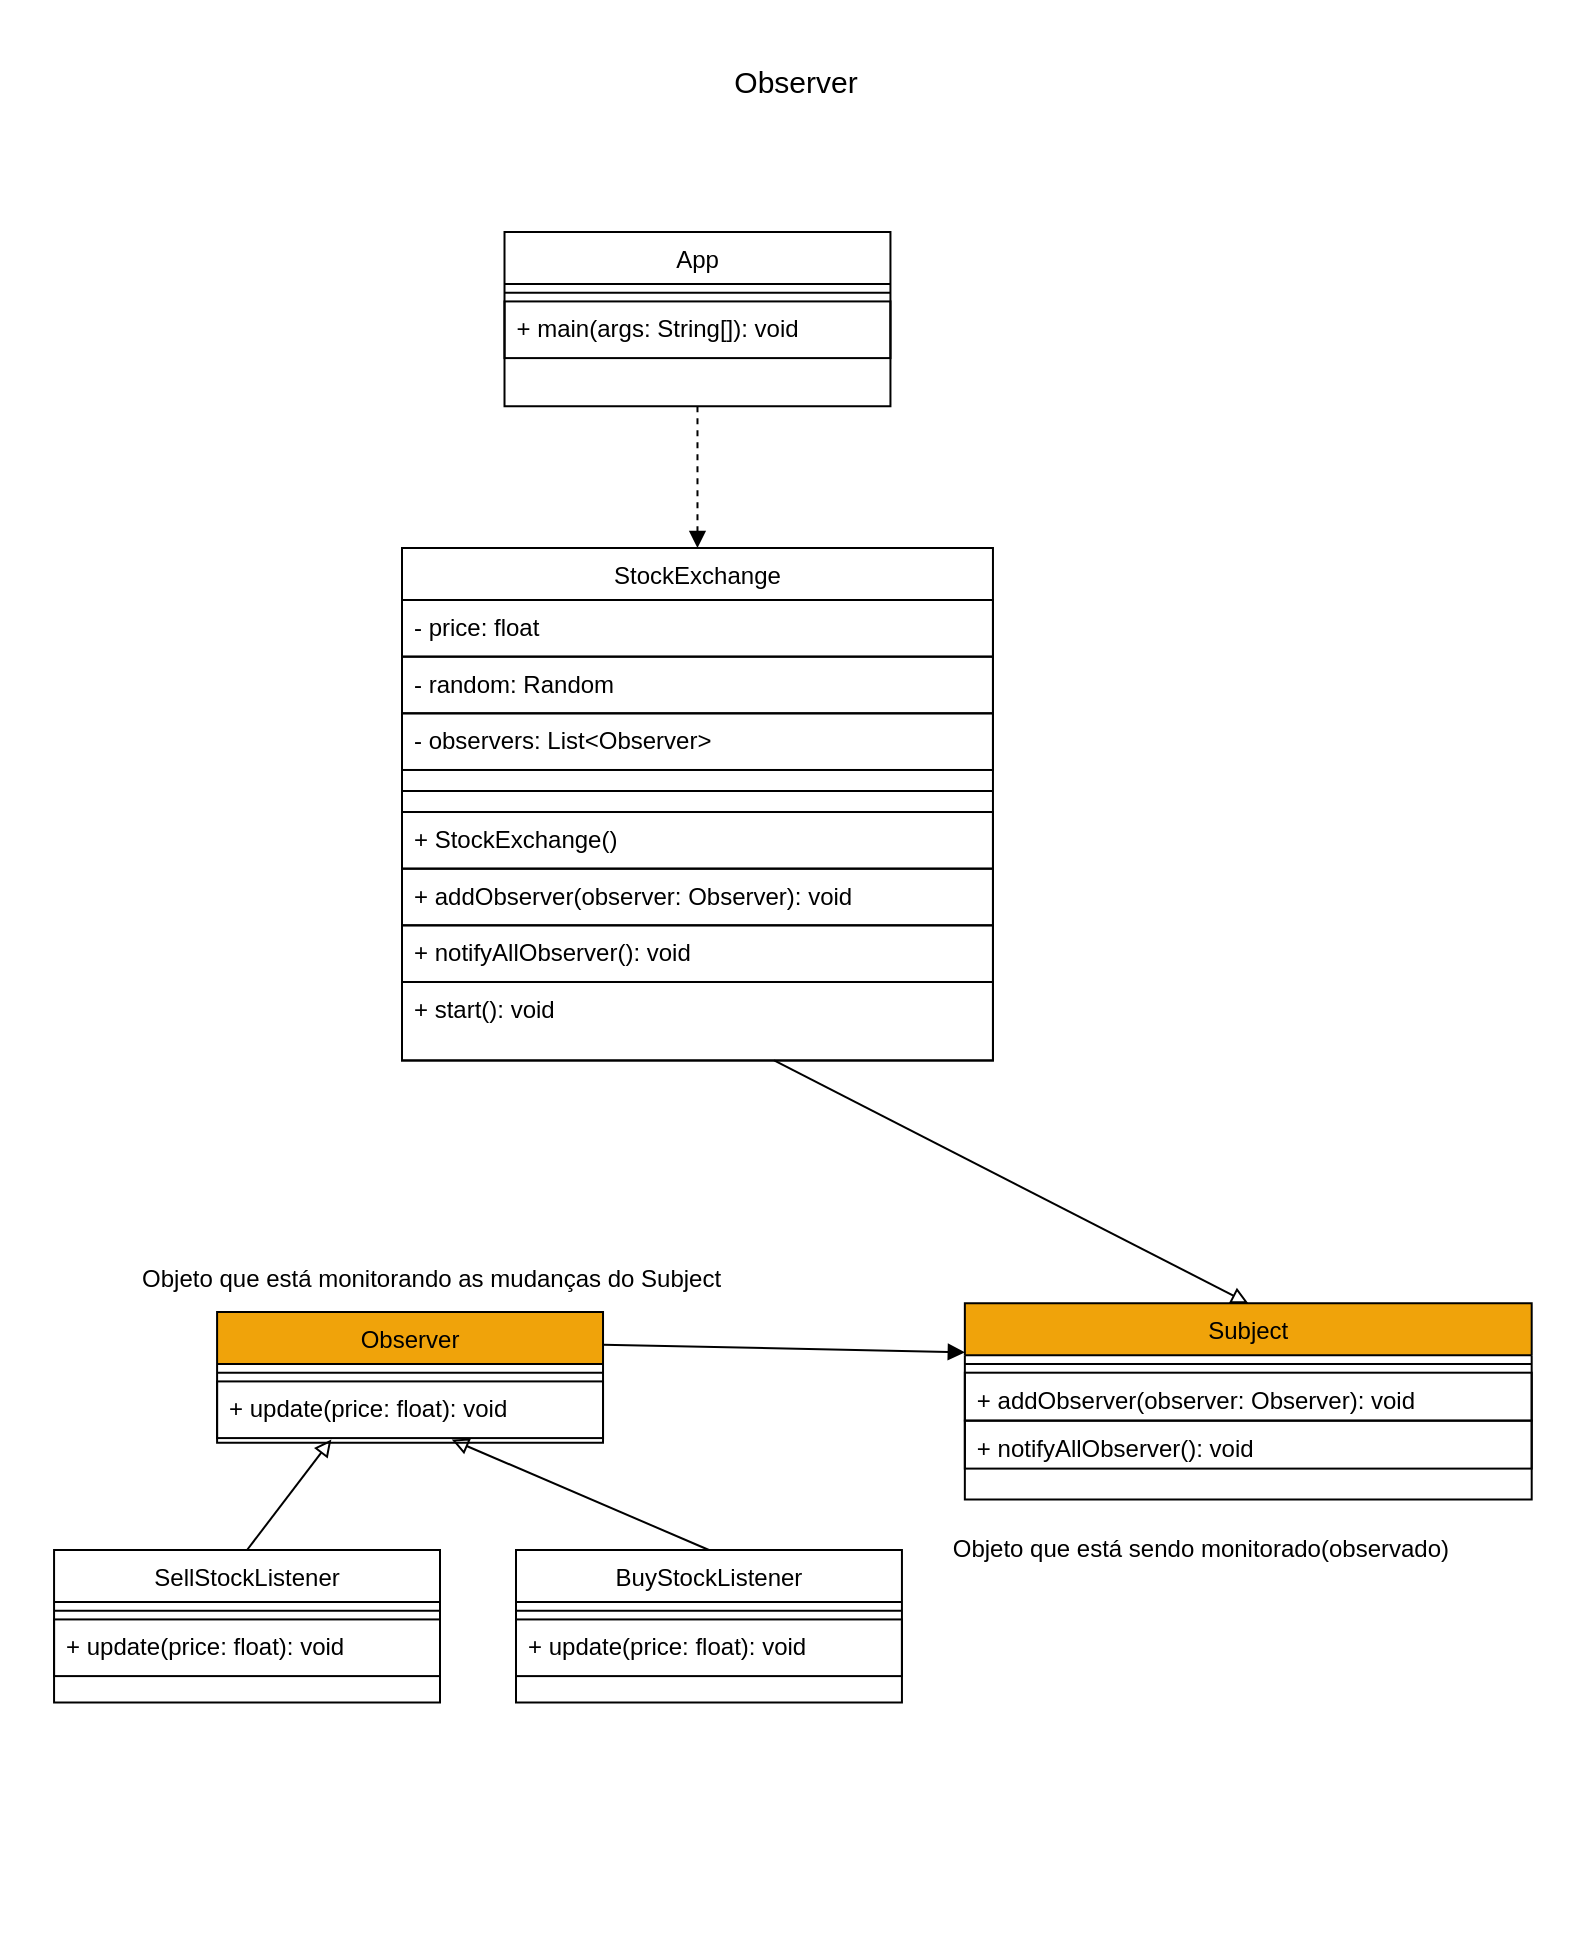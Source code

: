 <mxfile>
    <diagram id="mJXNyY7nIPmPbSS4mhjI" name="Page-1">
        <mxGraphModel dx="1373" dy="1078" grid="0" gridSize="10" guides="1" tooltips="1" connect="1" arrows="1" fold="1" page="1" pageScale="1" pageWidth="850" pageHeight="1100" background="#FFFFFF" math="0" shadow="0">
            <root>
                <mxCell id="0"/>
                <mxCell id="1" parent="0"/>
                <mxCell id="66" value="" style="group" vertex="1" connectable="0" parent="1">
                    <mxGeometry x="20" y="99" width="796" height="972" as="geometry"/>
                </mxCell>
                <mxCell id="2" value="App" style="swimlane;fontStyle=0;align=center;verticalAlign=top;childLayout=stackLayout;horizontal=1;startSize=26;horizontalStack=0;resizeParent=1;resizeLast=0;collapsible=1;marginBottom=0;rounded=0;shadow=0;strokeWidth=1;fontColor=#000000;strokeColor=#000000;" parent="66" vertex="1">
                    <mxGeometry x="252.257" y="116" width="192.97" height="87.175" as="geometry">
                        <mxRectangle x="230" y="140" width="160" height="26" as="alternateBounds"/>
                    </mxGeometry>
                </mxCell>
                <mxCell id="6" value="" style="line;html=1;strokeWidth=1;align=left;verticalAlign=middle;spacingTop=-1;spacingLeft=3;spacingRight=3;rotatable=0;labelPosition=right;points=[];portConstraint=eastwest;fontColor=#000000;strokeColor=#000000;" parent="2" vertex="1">
                    <mxGeometry y="26" width="192.97" height="8.717" as="geometry"/>
                </mxCell>
                <mxCell id="54" value="+ main(args: String[]): void" style="text;align=left;verticalAlign=top;spacingLeft=4;spacingRight=4;overflow=hidden;rotatable=0;points=[[0,0.5],[1,0.5]];portConstraint=eastwest;fontColor=#000000;strokeColor=#000000;" vertex="1" parent="2">
                    <mxGeometry y="34.717" width="192.97" height="28.332" as="geometry"/>
                </mxCell>
                <mxCell id="8" value="Observer" style="swimlane;fontStyle=0;align=center;verticalAlign=top;childLayout=stackLayout;horizontal=1;startSize=26;horizontalStack=0;resizeParent=1;resizeLast=0;collapsible=1;marginBottom=0;rounded=0;shadow=0;strokeWidth=1;fillColor=#f0a30a;strokeColor=#000000;fontColor=#000000;" parent="66" vertex="1">
                    <mxGeometry x="108.545" y="655.991" width="192.97" height="65.381" as="geometry">
                        <mxRectangle x="130" y="380" width="160" height="26" as="alternateBounds"/>
                    </mxGeometry>
                </mxCell>
                <mxCell id="11" value="" style="line;html=1;strokeWidth=1;align=left;verticalAlign=middle;spacingTop=-1;spacingLeft=3;spacingRight=3;rotatable=0;labelPosition=right;points=[];portConstraint=eastwest;fontColor=#000000;strokeColor=#000000;" parent="8" vertex="1">
                    <mxGeometry y="26" width="192.97" height="8.717" as="geometry"/>
                </mxCell>
                <mxCell id="13" value=" + update(price: float): void" style="text;align=left;verticalAlign=top;spacingLeft=4;spacingRight=4;overflow=hidden;rotatable=0;points=[[0,0.5],[1,0.5]];portConstraint=eastwest;fontColor=#000000;strokeColor=#000000;" parent="8" vertex="1">
                    <mxGeometry y="34.717" width="192.97" height="28.332" as="geometry"/>
                </mxCell>
                <mxCell id="15" value="Subject" style="swimlane;fontStyle=0;align=center;verticalAlign=top;childLayout=stackLayout;horizontal=1;startSize=26;horizontalStack=0;resizeParent=1;resizeLast=0;collapsible=1;marginBottom=0;rounded=0;shadow=0;strokeWidth=1;fillColor=#f0a30a;fontColor=#000000;strokeColor=#000000;" parent="66" vertex="1">
                    <mxGeometry x="482.424" y="651.632" width="283.424" height="98.072" as="geometry">
                        <mxRectangle x="340" y="380" width="170" height="26" as="alternateBounds"/>
                    </mxGeometry>
                </mxCell>
                <mxCell id="17" value="" style="line;html=1;strokeWidth=1;align=left;verticalAlign=middle;spacingTop=-1;spacingLeft=3;spacingRight=3;rotatable=0;labelPosition=right;points=[];portConstraint=eastwest;fontColor=#000000;strokeColor=#000000;" parent="15" vertex="1">
                    <mxGeometry y="26" width="283.424" height="8.717" as="geometry"/>
                </mxCell>
                <mxCell id="16" value="+ addObserver(observer: Observer): void" style="text;align=left;verticalAlign=top;spacingLeft=4;spacingRight=4;overflow=hidden;rotatable=0;points=[[0,0.5],[1,0.5]];portConstraint=eastwest;fontColor=#000000;strokeColor=#000000;" parent="15" vertex="1">
                    <mxGeometry y="34.717" width="283.424" height="23.973" as="geometry"/>
                </mxCell>
                <mxCell id="57" value="+ notifyAllObserver(): void&#10;&#10;" style="text;align=left;verticalAlign=top;spacingLeft=4;spacingRight=4;overflow=hidden;rotatable=0;points=[[0,0.5],[1,0.5]];portConstraint=eastwest;fontColor=#000000;strokeColor=#000000;" vertex="1" parent="15">
                    <mxGeometry y="58.691" width="283.424" height="23.973" as="geometry"/>
                </mxCell>
                <mxCell id="63" style="edgeStyle=none;html=1;exitX=1;exitY=0.25;exitDx=0;exitDy=0;entryX=0;entryY=0.25;entryDx=0;entryDy=0;endArrow=block;endFill=1;fontColor=#000000;strokeColor=#000000;" edge="1" parent="66" source="8" target="15">
                    <mxGeometry relative="1" as="geometry"/>
                </mxCell>
                <mxCell id="52" style="edgeStyle=none;html=1;entryX=0.5;entryY=0;entryDx=0;entryDy=0;endArrow=block;endFill=0;fontColor=#000000;strokeColor=#000000;" edge="1" parent="66" source="37" target="15">
                    <mxGeometry relative="1" as="geometry"/>
                </mxCell>
                <mxCell id="32" value="StockExchange" style="swimlane;fontStyle=0;align=center;verticalAlign=top;childLayout=stackLayout;horizontal=1;startSize=26;horizontalStack=0;resizeParent=1;resizeLast=0;collapsible=1;marginBottom=0;rounded=0;shadow=0;strokeWidth=1;fontColor=#000000;strokeColor=#000000;" vertex="1" parent="66">
                    <mxGeometry x="201" y="274" width="295.48" height="256.228" as="geometry">
                        <mxRectangle x="130" y="380" width="160" height="26" as="alternateBounds"/>
                    </mxGeometry>
                </mxCell>
                <mxCell id="58" value="- price: float " style="text;align=left;verticalAlign=top;spacingLeft=4;spacingRight=4;overflow=hidden;rotatable=0;points=[[0,0.5],[1,0.5]];portConstraint=eastwest;fontStyle=0;fontColor=#000000;strokeColor=#000000;" vertex="1" parent="32">
                    <mxGeometry y="26" width="295.48" height="28.33" as="geometry"/>
                </mxCell>
                <mxCell id="59" value="- random: Random" style="text;align=left;verticalAlign=top;spacingLeft=4;spacingRight=4;overflow=hidden;rotatable=0;points=[[0,0.5],[1,0.5]];portConstraint=eastwest;fontStyle=0;fontColor=#000000;strokeColor=#000000;" vertex="1" parent="32">
                    <mxGeometry y="54.33" width="295.48" height="28.332" as="geometry"/>
                </mxCell>
                <mxCell id="60" value="- observers: List&lt;Observer&gt;" style="text;align=left;verticalAlign=top;spacingLeft=4;spacingRight=4;overflow=hidden;rotatable=0;points=[[0,0.5],[1,0.5]];portConstraint=eastwest;fontStyle=0;fontColor=#000000;strokeColor=#000000;" vertex="1" parent="32">
                    <mxGeometry y="82.662" width="295.48" height="28.332" as="geometry"/>
                </mxCell>
                <mxCell id="35" value="" style="line;html=1;strokeWidth=1;align=left;verticalAlign=middle;spacingTop=-1;spacingLeft=3;spacingRight=3;rotatable=0;labelPosition=right;points=[];portConstraint=eastwest;fontColor=#000000;strokeColor=#000000;" vertex="1" parent="32">
                    <mxGeometry y="110.994" width="295.48" height="21.01" as="geometry"/>
                </mxCell>
                <mxCell id="36" value=" + StockExchange()" style="text;align=left;verticalAlign=top;spacingLeft=4;spacingRight=4;overflow=hidden;rotatable=0;points=[[0,0.5],[1,0.5]];portConstraint=eastwest;fontStyle=0;fontColor=#000000;strokeColor=#000000;" vertex="1" parent="32">
                    <mxGeometry y="132.004" width="295.48" height="28.332" as="geometry"/>
                </mxCell>
                <mxCell id="61" value="+ addObserver(observer: Observer): void" style="text;align=left;verticalAlign=top;spacingLeft=4;spacingRight=4;overflow=hidden;rotatable=0;points=[[0,0.5],[1,0.5]];portConstraint=eastwest;fontStyle=0;fontColor=#000000;strokeColor=#000000;" vertex="1" parent="32">
                    <mxGeometry y="160.336" width="295.48" height="28.332" as="geometry"/>
                </mxCell>
                <mxCell id="62" value=" + notifyAllObserver(): void" style="text;align=left;verticalAlign=top;spacingLeft=4;spacingRight=4;overflow=hidden;rotatable=0;points=[[0,0.5],[1,0.5]];portConstraint=eastwest;fontStyle=0;fontColor=#000000;strokeColor=#000000;" vertex="1" parent="32">
                    <mxGeometry y="188.667" width="295.48" height="28.332" as="geometry"/>
                </mxCell>
                <mxCell id="37" value="+ start(): void&#10;&#10;" style="text;align=left;verticalAlign=top;spacingLeft=4;spacingRight=4;overflow=hidden;rotatable=0;points=[[0,0.5],[1,0.5]];portConstraint=eastwest;fontColor=#000000;strokeColor=#000000;" vertex="1" parent="32">
                    <mxGeometry y="216.999" width="295.48" height="39.229" as="geometry"/>
                </mxCell>
                <mxCell id="50" style="edgeStyle=none;html=1;exitX=0.5;exitY=0;exitDx=0;exitDy=0;entryX=0.296;entryY=1.026;entryDx=0;entryDy=0;entryPerimeter=0;endArrow=block;endFill=0;fontColor=#000000;strokeColor=#000000;" edge="1" parent="66" source="38" target="13">
                    <mxGeometry relative="1" as="geometry"/>
                </mxCell>
                <mxCell id="38" value="SellStockListener" style="swimlane;fontStyle=0;align=center;verticalAlign=top;childLayout=stackLayout;horizontal=1;startSize=26;horizontalStack=0;resizeParent=1;resizeLast=0;collapsible=1;marginBottom=0;rounded=0;shadow=0;strokeWidth=1;fontColor=#000000;strokeColor=#000000;" vertex="1" parent="66">
                    <mxGeometry x="27.03" y="775" width="192.97" height="76.28" as="geometry">
                        <mxRectangle x="130" y="380" width="160" height="26" as="alternateBounds"/>
                    </mxGeometry>
                </mxCell>
                <mxCell id="41" value="" style="line;html=1;strokeWidth=1;align=left;verticalAlign=middle;spacingTop=-1;spacingLeft=3;spacingRight=3;rotatable=0;labelPosition=right;points=[];portConstraint=eastwest;fontColor=#000000;strokeColor=#000000;" vertex="1" parent="38">
                    <mxGeometry y="26" width="192.97" height="8.717" as="geometry"/>
                </mxCell>
                <mxCell id="42" value="+ update(price: float): void" style="text;align=left;verticalAlign=top;spacingLeft=4;spacingRight=4;overflow=hidden;rotatable=0;points=[[0,0.5],[1,0.5]];portConstraint=eastwest;fontStyle=0;fontColor=#000000;strokeColor=#000000;" vertex="1" parent="38">
                    <mxGeometry y="34.717" width="192.97" height="28.332" as="geometry"/>
                </mxCell>
                <mxCell id="51" style="edgeStyle=none;html=1;exitX=0.5;exitY=0;exitDx=0;exitDy=0;entryX=0.608;entryY=1.026;entryDx=0;entryDy=0;entryPerimeter=0;endArrow=block;endFill=0;fontColor=#000000;strokeColor=#000000;" edge="1" parent="66" source="44" target="13">
                    <mxGeometry relative="1" as="geometry"/>
                </mxCell>
                <mxCell id="44" value="BuyStockListener" style="swimlane;fontStyle=0;align=center;verticalAlign=top;childLayout=stackLayout;horizontal=1;startSize=26;horizontalStack=0;resizeParent=1;resizeLast=0;collapsible=1;marginBottom=0;rounded=0;shadow=0;strokeWidth=1;fontColor=#000000;strokeColor=#000000;" vertex="1" parent="66">
                    <mxGeometry x="258.001" y="775.002" width="192.97" height="76.278" as="geometry">
                        <mxRectangle x="130" y="380" width="160" height="26" as="alternateBounds"/>
                    </mxGeometry>
                </mxCell>
                <mxCell id="47" value="" style="line;html=1;strokeWidth=1;align=left;verticalAlign=middle;spacingTop=-1;spacingLeft=3;spacingRight=3;rotatable=0;labelPosition=right;points=[];portConstraint=eastwest;fontColor=#000000;strokeColor=#000000;" vertex="1" parent="44">
                    <mxGeometry y="26" width="192.97" height="8.717" as="geometry"/>
                </mxCell>
                <mxCell id="48" value="+ update(price: float): void" style="text;align=left;verticalAlign=top;spacingLeft=4;spacingRight=4;overflow=hidden;rotatable=0;points=[[0,0.5],[1,0.5]];portConstraint=eastwest;fontStyle=0;fontColor=#000000;strokeColor=#000000;" vertex="1" parent="44">
                    <mxGeometry y="34.717" width="192.97" height="28.332" as="geometry"/>
                </mxCell>
                <mxCell id="53" style="edgeStyle=none;html=1;endArrow=block;endFill=1;dashed=1;exitX=0.5;exitY=1;exitDx=0;exitDy=0;fontColor=#000000;strokeColor=#000000;" edge="1" parent="66" source="2" target="32">
                    <mxGeometry relative="1" as="geometry">
                        <mxPoint x="313.576" y="65.381" as="sourcePoint"/>
                        <Array as="points"/>
                    </mxGeometry>
                </mxCell>
                <mxCell id="64" value="Objeto que está sendo monitorado(observado)" style="text;align=left;verticalAlign=top;spacingLeft=4;spacingRight=4;overflow=hidden;rotatable=0;points=[[0,0.5],[1,0.5]];portConstraint=eastwest;fontColor=#000000;strokeColor=none;" vertex="1" parent="66">
                    <mxGeometry x="470.364" y="760.601" width="325.636" height="54.484" as="geometry"/>
                </mxCell>
                <mxCell id="65" value="Objeto que está monitorando as mudanças do Subject" style="text;align=left;verticalAlign=bottom;spacingLeft=4;spacingRight=4;overflow=hidden;rotatable=0;points=[[0,0.5],[1,0.5]];portConstraint=eastwest;fontColor=#000000;strokeColor=#FFFFFF;" vertex="1" parent="66">
                    <mxGeometry x="65.033" y="605.004" width="385.939" height="43.587" as="geometry"/>
                </mxCell>
                <mxCell id="67" value="Observer" style="text;align=center;verticalAlign=middle;spacingLeft=4;spacingRight=4;overflow=hidden;rotatable=0;points=[[0,0.5],[1,0.5]];portConstraint=eastwest;fontColor=#000000;strokeColor=#FFFFFF;fontSize=15;" vertex="1" parent="66">
                    <mxGeometry x="205.033" y="18.004" width="385.939" height="43.587" as="geometry"/>
                </mxCell>
            </root>
        </mxGraphModel>
    </diagram>
</mxfile>
